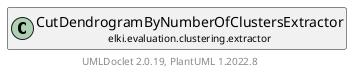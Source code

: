 @startuml
    remove .*\.(Instance|Par|Parameterizer|Factory)$
    set namespaceSeparator none
    hide empty fields
    hide empty methods

    class "<size:14>CutDendrogramByNumberOfClustersExtractor.Par\n<size:10>elki.evaluation.clustering.extractor" as elki.evaluation.clustering.extractor.CutDendrogramByNumberOfClustersExtractor.Par [[CutDendrogramByNumberOfClustersExtractor.Par.html]] {
        ~inner: CutDendrogramByNumberOfClusters
        +configure(Parameterization): void
        +make(): CutDendrogramByNumberOfClustersExtractor
    }

    interface "<size:14>Parameterizer\n<size:10>elki.utilities.optionhandling" as elki.utilities.optionhandling.Parameterizer [[../../../utilities/optionhandling/Parameterizer.html]] {
        {abstract} +make(): Object
    }
    class "<size:14>CutDendrogramByNumberOfClustersExtractor\n<size:10>elki.evaluation.clustering.extractor" as elki.evaluation.clustering.extractor.CutDendrogramByNumberOfClustersExtractor [[CutDendrogramByNumberOfClustersExtractor.html]]

    elki.utilities.optionhandling.Parameterizer <|.. elki.evaluation.clustering.extractor.CutDendrogramByNumberOfClustersExtractor.Par
    elki.evaluation.clustering.extractor.CutDendrogramByNumberOfClustersExtractor +-- elki.evaluation.clustering.extractor.CutDendrogramByNumberOfClustersExtractor.Par

    center footer UMLDoclet 2.0.19, PlantUML 1.2022.8
@enduml

